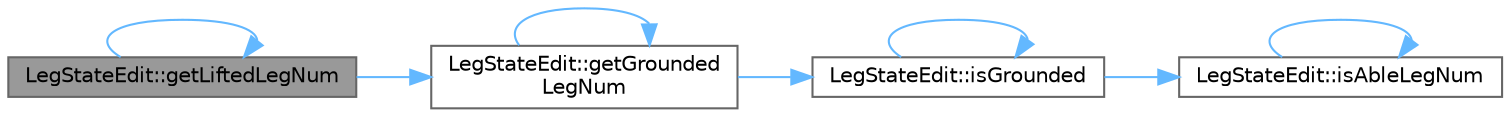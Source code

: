 digraph "LegStateEdit::getLiftedLegNum"
{
 // LATEX_PDF_SIZE
  bgcolor="transparent";
  edge [fontname=Helvetica,fontsize=10,labelfontname=Helvetica,labelfontsize=10];
  node [fontname=Helvetica,fontsize=10,shape=box,height=0.2,width=0.4];
  rankdir="LR";
  Node1 [id="Node000001",label="LegStateEdit::getLiftedLegNum",height=0.2,width=0.4,color="gray40", fillcolor="grey60", style="filled", fontcolor="black",tooltip="遊脚している脚の本数を返す関数．"];
  Node1 -> Node2 [id="edge1_Node000001_Node000002",color="steelblue1",style="solid",tooltip=" "];
  Node2 [id="Node000002",label="LegStateEdit::getGrounded\lLegNum",height=0.2,width=0.4,color="grey40", fillcolor="white", style="filled",URL="$_leg_state_8h.html#a980c19048c3d2431c3c22b2cc8fb2e0a",tooltip="接地している脚の本数を返す関数．"];
  Node2 -> Node2 [id="edge2_Node000002_Node000002",color="steelblue1",style="solid",tooltip=" "];
  Node2 -> Node3 [id="edge3_Node000002_Node000003",color="steelblue1",style="solid",tooltip=" "];
  Node3 [id="Node000003",label="LegStateEdit::isGrounded",height=0.2,width=0.4,color="grey40", fillcolor="white", style="filled",URL="$_leg_state_8h.html#a6c4d1e9f200ebdda4e76057e78026e36",tooltip="脚番号_leg_num 0 〜 5 に応じて，その脚が接地しているかを調べる． 脚は右前脚を0番として，時計回りに0,1,2,3,4,5となる．左前足が5番．"];
  Node3 -> Node4 [id="edge4_Node000003_Node000004",color="steelblue1",style="solid",tooltip=" "];
  Node4 [id="Node000004",label="LegStateEdit::isAbleLegNum",height=0.2,width=0.4,color="grey40", fillcolor="white", style="filled",URL="$_leg_state_8h.html#a15651b40127b0eb43616d6a342b1edec",tooltip="脚を表す番号は，右前脚を 0 として， 0 〜 5 の範囲．その範囲外ならばfalseを返す．"];
  Node4 -> Node4 [id="edge5_Node000004_Node000004",color="steelblue1",style="solid",tooltip=" "];
  Node3 -> Node3 [id="edge6_Node000003_Node000003",color="steelblue1",style="solid",tooltip=" "];
  Node1 -> Node1 [id="edge7_Node000001_Node000001",color="steelblue1",style="solid",tooltip=" "];
}
